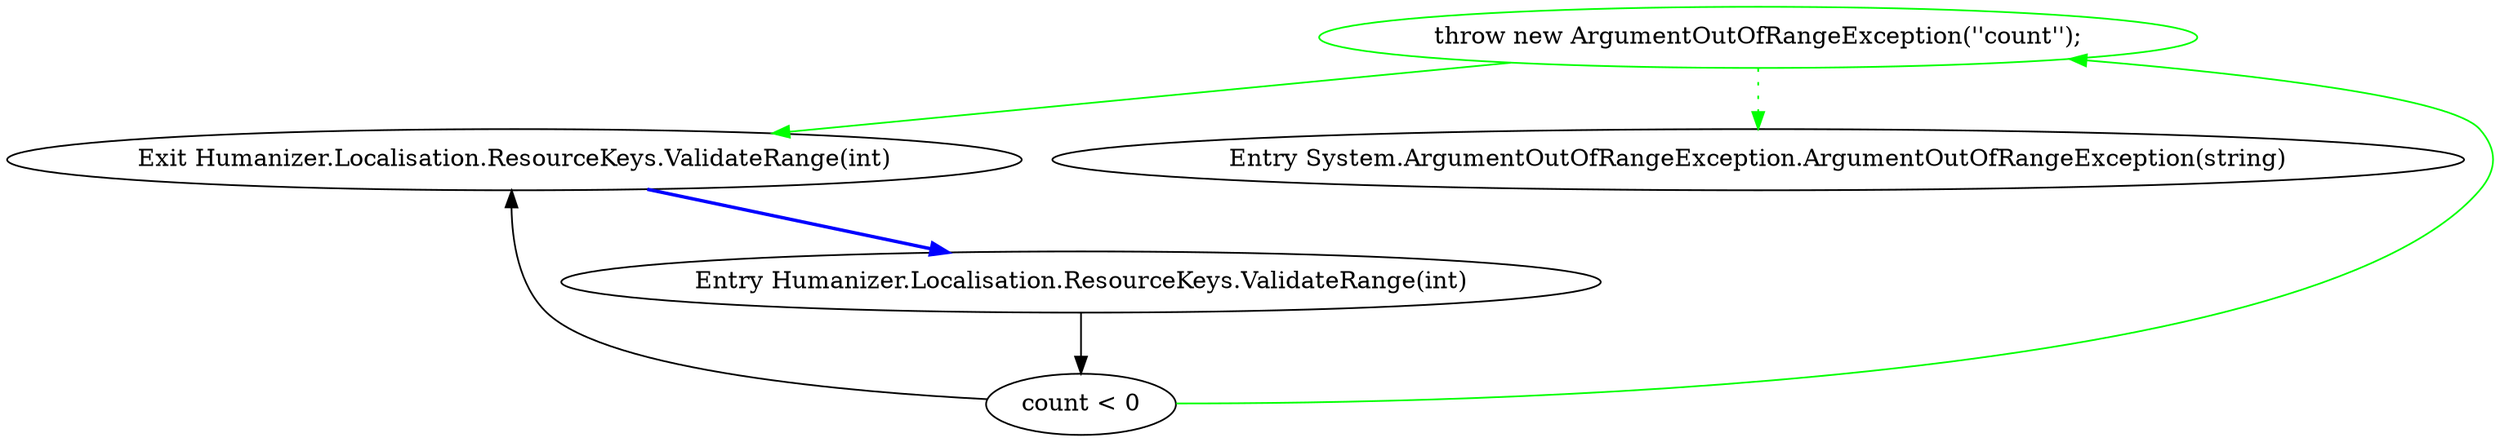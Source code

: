 digraph  {
d2 [label="throw new ArgumentOutOfRangeException(''count'');", span="12-12", cluster="Humanizer.Localisation.ResourceKeys.ValidateRange(int)", color=green, community=0];
d1 [label="count < 0", span="11-11", cluster="Humanizer.Localisation.ResourceKeys.ValidateRange(int)"];
d3 [label="Exit Humanizer.Localisation.ResourceKeys.ValidateRange(int)", span="9-9", cluster="Humanizer.Localisation.ResourceKeys.ValidateRange(int)"];
d4 [label="Entry System.ArgumentOutOfRangeException.ArgumentOutOfRangeException(string)", span="0-0", cluster="System.ArgumentOutOfRangeException.ArgumentOutOfRangeException(string)"];
d0 [label="Entry Humanizer.Localisation.ResourceKeys.ValidateRange(int)", span="9-9", cluster="Humanizer.Localisation.ResourceKeys.ValidateRange(int)"];
d2 -> d3  [key=0, style=solid, color=green];
d2 -> d4  [key=2, style=dotted, color=green];
d1 -> d2  [key=0, style=solid, color=green];
d1 -> d3  [key=0, style=solid];
d3 -> d0  [key=0, style=bold, color=blue];
d0 -> d1  [key=0, style=solid];
}
